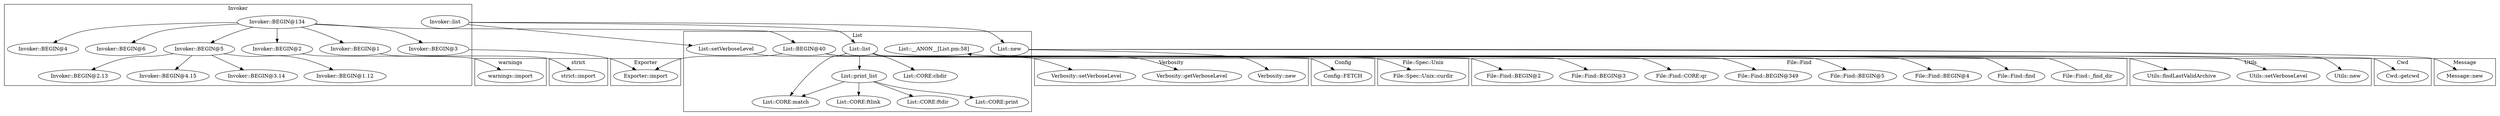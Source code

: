 digraph {
graph [overlap=false]
subgraph cluster_Config {
	label="Config";
	"Config::FETCH";
}
subgraph cluster_File_Spec_Unix {
	label="File::Spec::Unix";
	"File::Spec::Unix::curdir";
}
subgraph cluster_Utils {
	label="Utils";
	"Utils::findLastValidArchive";
	"Utils::setVerboseLevel";
	"Utils::new";
}
subgraph cluster_Invoker {
	label="Invoker";
	"Invoker::BEGIN@2.13";
	"Invoker::list";
	"Invoker::BEGIN@2";
	"Invoker::BEGIN@4.15";
	"Invoker::BEGIN@134";
	"Invoker::BEGIN@3.14";
	"Invoker::BEGIN@5";
	"Invoker::BEGIN@1";
	"Invoker::BEGIN@4";
	"Invoker::BEGIN@6";
	"Invoker::BEGIN@3";
	"Invoker::BEGIN@1.12";
}
subgraph cluster_warnings {
	label="warnings";
	"warnings::import";
}
subgraph cluster_strict {
	label="strict";
	"strict::import";
}
subgraph cluster_Verbosity {
	label="Verbosity";
	"Verbosity::new";
	"Verbosity::getVerboseLevel";
	"Verbosity::setVerboseLevel";
}
subgraph cluster_List {
	label="List";
	"List::CORE:match";
	"List::__ANON__[List.pm:58]";
	"List::CORE:ftdir";
	"List::CORE:print";
	"List::print_list";
	"List::setVerboseLevel";
	"List::BEGIN@40";
	"List::CORE:ftlink";
	"List::list";
	"List::CORE:chdir";
	"List::new";
}
subgraph cluster_File_Find {
	label="File::Find";
	"File::Find::BEGIN@3";
	"File::Find::BEGIN@2";
	"File::Find::BEGIN@4";
	"File::Find::BEGIN@5";
	"File::Find::BEGIN@349";
	"File::Find::find";
	"File::Find::CORE:qr";
	"File::Find::_find_dir";
}
subgraph cluster_Message {
	label="Message";
	"Message::new";
}
subgraph cluster_Exporter {
	label="Exporter";
	"Exporter::import";
}
subgraph cluster_Cwd {
	label="Cwd";
	"Cwd::getcwd";
}
"Invoker::BEGIN@5" -> "Invoker::BEGIN@2.13";
"Invoker::BEGIN@134" -> "Invoker::BEGIN@5";
"List::list" -> "Verbosity::getVerboseLevel";
"Invoker::BEGIN@134" -> "Invoker::BEGIN@3";
"List::print_list" -> "List::CORE:match";
"List::list" -> "List::CORE:match";
"List::print_list" -> "List::CORE:print";
"Invoker::BEGIN@3" -> "Exporter::import";
"List::BEGIN@40" -> "Exporter::import";
"List::setVerboseLevel" -> "Verbosity::setVerboseLevel";
"List::BEGIN@40" -> "File::Find::BEGIN@2";
"List::print_list" -> "List::CORE:ftdir";
"Invoker::BEGIN@5" -> "Invoker::BEGIN@4.15";
"Invoker::BEGIN@134" -> "Invoker::BEGIN@2";
"Invoker::BEGIN@134" -> "Invoker::BEGIN@1";
"Invoker::BEGIN@5" -> "Invoker::BEGIN@1.12";
"List::BEGIN@40" -> "File::Find::BEGIN@5";
"Invoker::BEGIN@2" -> "warnings::import";
"Invoker::BEGIN@134" -> "List::BEGIN@40";
"Invoker::BEGIN@134" -> "Invoker::BEGIN@4";
"List::new" -> "Verbosity::new";
"Invoker::BEGIN@134" -> "Invoker::BEGIN@6";
"Invoker::list" -> "List::list";
"List::list" -> "File::Find::find";
"Invoker::list" -> "List::new";
"List::BEGIN@40" -> "File::Find::CORE:qr";
"List::new" -> "Message::new";
"List::BEGIN@40" -> "File::Spec::Unix::curdir";
"List::list" -> "Cwd::getcwd";
"List::list" -> "List::print_list";
"List::BEGIN@40" -> "File::Find::BEGIN@3";
"List::BEGIN@40" -> "File::Find::BEGIN@4";
"List::BEGIN@40" -> "File::Find::BEGIN@349";
"Invoker::BEGIN@5" -> "Invoker::BEGIN@3.14";
"Invoker::list" -> "List::setVerboseLevel";
"List::list" -> "Utils::setVerboseLevel";
"List::new" -> "Utils::new";
"List::BEGIN@40" -> "Config::FETCH";
"File::Find::_find_dir" -> "List::__ANON__[List.pm:58]";
"List::list" -> "Utils::findLastValidArchive";
"Invoker::BEGIN@1" -> "strict::import";
"List::print_list" -> "List::CORE:ftlink";
"List::list" -> "List::CORE:chdir";
}
